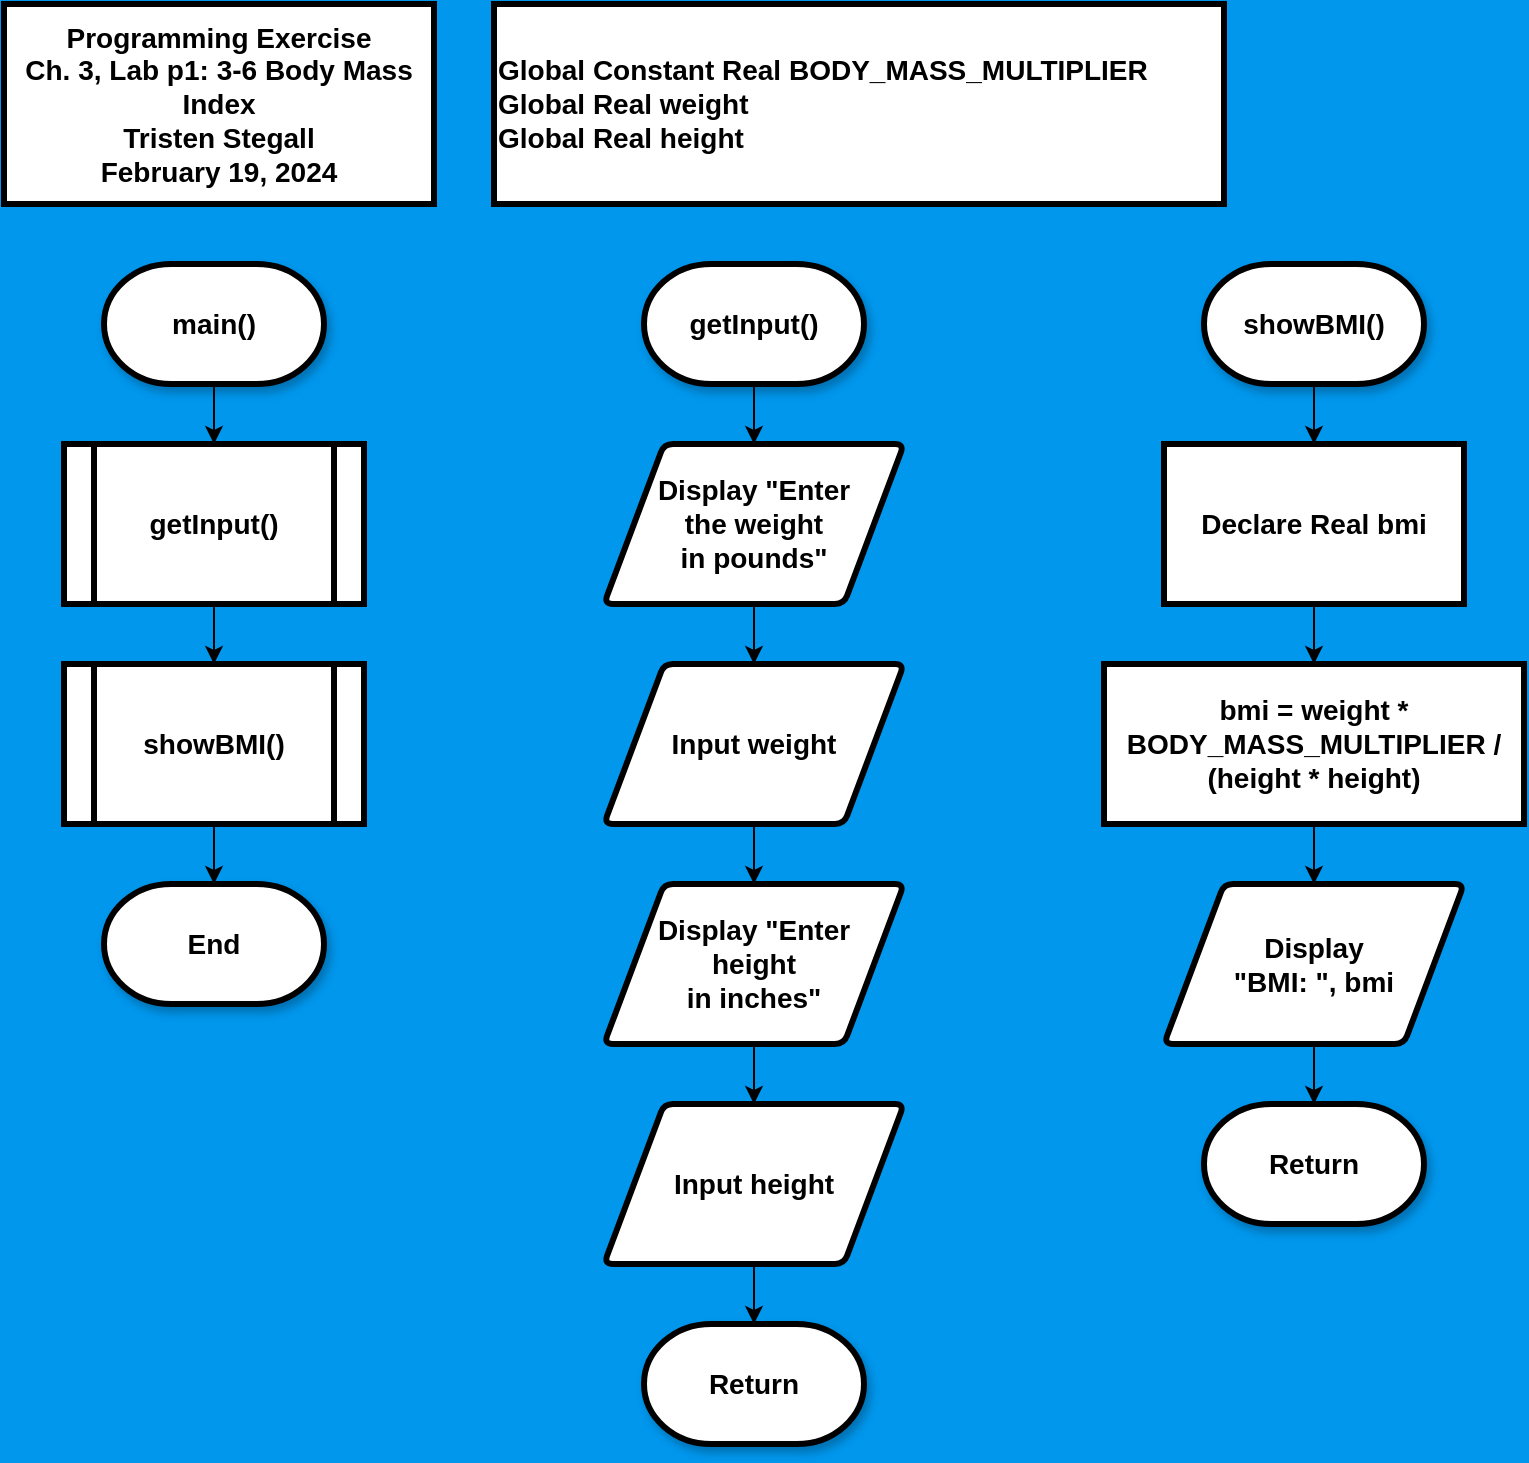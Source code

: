 <mxfile version="23.1.5" type="github">
  <diagram name="Page-1" id="kJD_zS_uHZHf3z-IyoWm">
    <mxGraphModel dx="1434" dy="737" grid="1" gridSize="10" guides="1" tooltips="1" connect="1" arrows="1" fold="1" page="1" pageScale="1" pageWidth="850" pageHeight="1100" background="#0097ED" math="0" shadow="0">
      <root>
        <mxCell id="0" />
        <mxCell id="1" parent="0" />
        <mxCell id="JvM8XVzWopGdrbEX0t1w-1" value="&lt;div&gt;&lt;span style=&quot;font-size: 14px&quot;&gt;&lt;b&gt;Programming Exercise&lt;/b&gt;&lt;/span&gt;&lt;/div&gt;&lt;div&gt;&lt;span style=&quot;font-size: 14px&quot;&gt;&lt;b&gt;Ch. 3, Lab p1: 3-6 Body Mass Index&lt;br&gt;&lt;/b&gt;&lt;/span&gt;&lt;/div&gt;&lt;div&gt;&lt;span style=&quot;font-size: 14px&quot;&gt;&lt;/span&gt;&lt;/div&gt;&lt;span style=&quot;font-size: 14px&quot;&gt;&lt;b&gt;Tristen Stegall&lt;br&gt;February 19, 2024&lt;br&gt;&lt;/b&gt;&lt;/span&gt;" style="rounded=0;whiteSpace=wrap;html=1;strokeWidth=3;" parent="1" vertex="1">
          <mxGeometry x="30" y="30" width="215" height="100" as="geometry" />
        </mxCell>
        <mxCell id="2R_6rvc2ocX8Cz4W8SL0-31" style="edgeStyle=orthogonalEdgeStyle;rounded=0;orthogonalLoop=1;jettySize=auto;html=1;entryX=0.5;entryY=0;entryDx=0;entryDy=0;" parent="1" source="JvM8XVzWopGdrbEX0t1w-4" target="2R_6rvc2ocX8Cz4W8SL0-3" edge="1">
          <mxGeometry relative="1" as="geometry" />
        </mxCell>
        <mxCell id="JvM8XVzWopGdrbEX0t1w-4" value="&lt;span style=&quot;font-size: 14px;&quot;&gt;main()&lt;/span&gt;" style="strokeWidth=3;html=1;shape=mxgraph.flowchart.terminator;whiteSpace=wrap;shadow=1;fontStyle=1;fontSize=14;" parent="1" vertex="1">
          <mxGeometry x="80" y="160" width="110" height="60" as="geometry" />
        </mxCell>
        <mxCell id="JvM8XVzWopGdrbEX0t1w-5" value="&lt;font style=&quot;font-size: 14px&quot;&gt;&lt;span style=&quot;font-size: 14px;&quot;&gt;End&lt;/span&gt;&lt;/font&gt;" style="strokeWidth=3;html=1;shape=mxgraph.flowchart.terminator;whiteSpace=wrap;shadow=1;fontStyle=1;fontSize=14;" parent="1" vertex="1">
          <mxGeometry x="80" y="470" width="110" height="60" as="geometry" />
        </mxCell>
        <mxCell id="2R_6rvc2ocX8Cz4W8SL0-1" value="&lt;div&gt;Global Constant Real BODY_MASS_MULTIPLIER&lt;/div&gt;&lt;div&gt;Global Real weight&lt;/div&gt;&lt;div&gt;Global Real height&lt;br&gt;&lt;/div&gt;" style="rounded=0;whiteSpace=wrap;html=1;strokeWidth=3;fontSize=14;fontStyle=1;align=left;" parent="1" vertex="1">
          <mxGeometry x="275" y="30" width="365" height="100" as="geometry" />
        </mxCell>
        <mxCell id="2R_6rvc2ocX8Cz4W8SL0-32" style="edgeStyle=orthogonalEdgeStyle;rounded=0;orthogonalLoop=1;jettySize=auto;html=1;entryX=0.5;entryY=0;entryDx=0;entryDy=0;" parent="1" source="2R_6rvc2ocX8Cz4W8SL0-3" target="2R_6rvc2ocX8Cz4W8SL0-4" edge="1">
          <mxGeometry relative="1" as="geometry" />
        </mxCell>
        <mxCell id="2R_6rvc2ocX8Cz4W8SL0-3" value="getInput()" style="shape=process;whiteSpace=wrap;html=1;backgroundOutline=1;strokeWidth=3;fontSize=14;fontStyle=1" parent="1" vertex="1">
          <mxGeometry x="60" y="250" width="150" height="80" as="geometry" />
        </mxCell>
        <mxCell id="2R_6rvc2ocX8Cz4W8SL0-4" value="showBMI()" style="shape=process;whiteSpace=wrap;html=1;backgroundOutline=1;strokeWidth=3;fontSize=14;fontStyle=1" parent="1" vertex="1">
          <mxGeometry x="60" y="360" width="150" height="80" as="geometry" />
        </mxCell>
        <mxCell id="2R_6rvc2ocX8Cz4W8SL0-34" style="edgeStyle=orthogonalEdgeStyle;rounded=0;orthogonalLoop=1;jettySize=auto;html=1;" parent="1" source="2R_6rvc2ocX8Cz4W8SL0-5" target="2R_6rvc2ocX8Cz4W8SL0-7" edge="1">
          <mxGeometry relative="1" as="geometry" />
        </mxCell>
        <mxCell id="2R_6rvc2ocX8Cz4W8SL0-5" value="&lt;span style=&quot;font-size: 14px;&quot;&gt;getInput()&lt;/span&gt;" style="strokeWidth=3;html=1;shape=mxgraph.flowchart.terminator;whiteSpace=wrap;shadow=1;fontStyle=1;fontSize=14;" parent="1" vertex="1">
          <mxGeometry x="350" y="160" width="110" height="60" as="geometry" />
        </mxCell>
        <mxCell id="2R_6rvc2ocX8Cz4W8SL0-35" style="edgeStyle=orthogonalEdgeStyle;rounded=0;orthogonalLoop=1;jettySize=auto;html=1;entryX=0.5;entryY=0;entryDx=0;entryDy=0;" parent="1" source="2R_6rvc2ocX8Cz4W8SL0-7" target="2R_6rvc2ocX8Cz4W8SL0-27" edge="1">
          <mxGeometry relative="1" as="geometry" />
        </mxCell>
        <mxCell id="2R_6rvc2ocX8Cz4W8SL0-7" value="&lt;div&gt;Display &quot;Enter&lt;/div&gt;&lt;div&gt;the weight&lt;/div&gt;&lt;div&gt;in pounds&quot;&lt;/div&gt;" style="shape=parallelogram;perimeter=parallelogramPerimeter;whiteSpace=wrap;html=1;fixedSize=1;strokeWidth=3;fontSize=14;fontStyle=1;size=30;rounded=1;arcSize=9;" parent="1" vertex="1">
          <mxGeometry x="330" y="250" width="150" height="80" as="geometry" />
        </mxCell>
        <mxCell id="2R_6rvc2ocX8Cz4W8SL0-40" style="edgeStyle=orthogonalEdgeStyle;rounded=0;orthogonalLoop=1;jettySize=auto;html=1;" parent="1" source="2R_6rvc2ocX8Cz4W8SL0-12" target="2R_6rvc2ocX8Cz4W8SL0-17" edge="1">
          <mxGeometry relative="1" as="geometry" />
        </mxCell>
        <mxCell id="2R_6rvc2ocX8Cz4W8SL0-12" value="Declare Real bmi" style="rounded=0;whiteSpace=wrap;html=1;strokeWidth=3;fontSize=14;fontStyle=1" parent="1" vertex="1">
          <mxGeometry x="610" y="250" width="150" height="80" as="geometry" />
        </mxCell>
        <mxCell id="2R_6rvc2ocX8Cz4W8SL0-41" style="edgeStyle=orthogonalEdgeStyle;rounded=0;orthogonalLoop=1;jettySize=auto;html=1;entryX=0.5;entryY=0;entryDx=0;entryDy=0;" parent="1" source="2R_6rvc2ocX8Cz4W8SL0-17" target="2R_6rvc2ocX8Cz4W8SL0-29" edge="1">
          <mxGeometry relative="1" as="geometry" />
        </mxCell>
        <mxCell id="2R_6rvc2ocX8Cz4W8SL0-17" value="&lt;div&gt;bmi = weight * BODY_MASS_MULTIPLIER / (height * height)&lt;/div&gt;" style="rounded=0;whiteSpace=wrap;html=1;strokeWidth=3;fontSize=14;fontStyle=1" parent="1" vertex="1">
          <mxGeometry x="580" y="360" width="210" height="80" as="geometry" />
        </mxCell>
        <mxCell id="2R_6rvc2ocX8Cz4W8SL0-19" value="Return" style="strokeWidth=3;html=1;shape=mxgraph.flowchart.terminator;whiteSpace=wrap;shadow=1;fontStyle=1;fontSize=14;" parent="1" vertex="1">
          <mxGeometry x="350" y="690" width="110" height="60" as="geometry" />
        </mxCell>
        <mxCell id="2R_6rvc2ocX8Cz4W8SL0-20" value="Return" style="strokeWidth=3;html=1;shape=mxgraph.flowchart.terminator;whiteSpace=wrap;shadow=1;fontStyle=1;fontSize=14;" parent="1" vertex="1">
          <mxGeometry x="630" y="580" width="110" height="60" as="geometry" />
        </mxCell>
        <mxCell id="2R_6rvc2ocX8Cz4W8SL0-39" style="edgeStyle=orthogonalEdgeStyle;rounded=0;orthogonalLoop=1;jettySize=auto;html=1;" parent="1" source="2R_6rvc2ocX8Cz4W8SL0-21" target="2R_6rvc2ocX8Cz4W8SL0-12" edge="1">
          <mxGeometry relative="1" as="geometry" />
        </mxCell>
        <mxCell id="2R_6rvc2ocX8Cz4W8SL0-21" value="&lt;span style=&quot;font-size: 14px;&quot;&gt;showBMI()&lt;/span&gt;" style="strokeWidth=3;html=1;shape=mxgraph.flowchart.terminator;whiteSpace=wrap;shadow=1;fontStyle=1;fontSize=14;" parent="1" vertex="1">
          <mxGeometry x="630" y="160" width="110" height="60" as="geometry" />
        </mxCell>
        <mxCell id="2R_6rvc2ocX8Cz4W8SL0-36" style="edgeStyle=orthogonalEdgeStyle;rounded=0;orthogonalLoop=1;jettySize=auto;html=1;entryX=0.5;entryY=0;entryDx=0;entryDy=0;" parent="1" source="2R_6rvc2ocX8Cz4W8SL0-27" target="2R_6rvc2ocX8Cz4W8SL0-28" edge="1">
          <mxGeometry relative="1" as="geometry" />
        </mxCell>
        <mxCell id="2R_6rvc2ocX8Cz4W8SL0-27" value="Input weight" style="shape=parallelogram;perimeter=parallelogramPerimeter;whiteSpace=wrap;html=1;fixedSize=1;strokeWidth=3;fontSize=14;fontStyle=1;size=30;rounded=1;arcSize=9;" parent="1" vertex="1">
          <mxGeometry x="330" y="360" width="150" height="80" as="geometry" />
        </mxCell>
        <mxCell id="2R_6rvc2ocX8Cz4W8SL0-37" style="edgeStyle=orthogonalEdgeStyle;rounded=0;orthogonalLoop=1;jettySize=auto;html=1;" parent="1" source="2R_6rvc2ocX8Cz4W8SL0-28" target="2R_6rvc2ocX8Cz4W8SL0-30" edge="1">
          <mxGeometry relative="1" as="geometry" />
        </mxCell>
        <mxCell id="2R_6rvc2ocX8Cz4W8SL0-28" value="Display &quot;Enter&lt;br&gt;&lt;div&gt;height&lt;/div&gt;&lt;div&gt;in inches&quot;&lt;br&gt;&lt;/div&gt;" style="shape=parallelogram;perimeter=parallelogramPerimeter;whiteSpace=wrap;html=1;fixedSize=1;strokeWidth=3;fontSize=14;fontStyle=1;size=30;rounded=1;arcSize=9;" parent="1" vertex="1">
          <mxGeometry x="330" y="470" width="150" height="80" as="geometry" />
        </mxCell>
        <mxCell id="2R_6rvc2ocX8Cz4W8SL0-29" value="Display&lt;br&gt;&quot;BMI: &quot;, bmi" style="shape=parallelogram;perimeter=parallelogramPerimeter;whiteSpace=wrap;html=1;fixedSize=1;strokeWidth=3;fontSize=14;fontStyle=1;size=30;rounded=1;arcSize=9;" parent="1" vertex="1">
          <mxGeometry x="610" y="470" width="150" height="80" as="geometry" />
        </mxCell>
        <mxCell id="2R_6rvc2ocX8Cz4W8SL0-30" value="Input height" style="shape=parallelogram;perimeter=parallelogramPerimeter;whiteSpace=wrap;html=1;fixedSize=1;strokeWidth=3;fontSize=14;fontStyle=1;size=30;rounded=1;arcSize=9;" parent="1" vertex="1">
          <mxGeometry x="330" y="580" width="150" height="80" as="geometry" />
        </mxCell>
        <mxCell id="2R_6rvc2ocX8Cz4W8SL0-33" style="edgeStyle=orthogonalEdgeStyle;rounded=0;orthogonalLoop=1;jettySize=auto;html=1;entryX=0.5;entryY=0;entryDx=0;entryDy=0;entryPerimeter=0;" parent="1" source="2R_6rvc2ocX8Cz4W8SL0-4" target="JvM8XVzWopGdrbEX0t1w-5" edge="1">
          <mxGeometry relative="1" as="geometry" />
        </mxCell>
        <mxCell id="2R_6rvc2ocX8Cz4W8SL0-38" style="edgeStyle=orthogonalEdgeStyle;rounded=0;orthogonalLoop=1;jettySize=auto;html=1;entryX=0.5;entryY=0;entryDx=0;entryDy=0;entryPerimeter=0;" parent="1" source="2R_6rvc2ocX8Cz4W8SL0-30" target="2R_6rvc2ocX8Cz4W8SL0-19" edge="1">
          <mxGeometry relative="1" as="geometry" />
        </mxCell>
        <mxCell id="2R_6rvc2ocX8Cz4W8SL0-42" style="edgeStyle=orthogonalEdgeStyle;rounded=0;orthogonalLoop=1;jettySize=auto;html=1;entryX=0.5;entryY=0;entryDx=0;entryDy=0;entryPerimeter=0;" parent="1" source="2R_6rvc2ocX8Cz4W8SL0-29" target="2R_6rvc2ocX8Cz4W8SL0-20" edge="1">
          <mxGeometry relative="1" as="geometry" />
        </mxCell>
      </root>
    </mxGraphModel>
  </diagram>
</mxfile>
